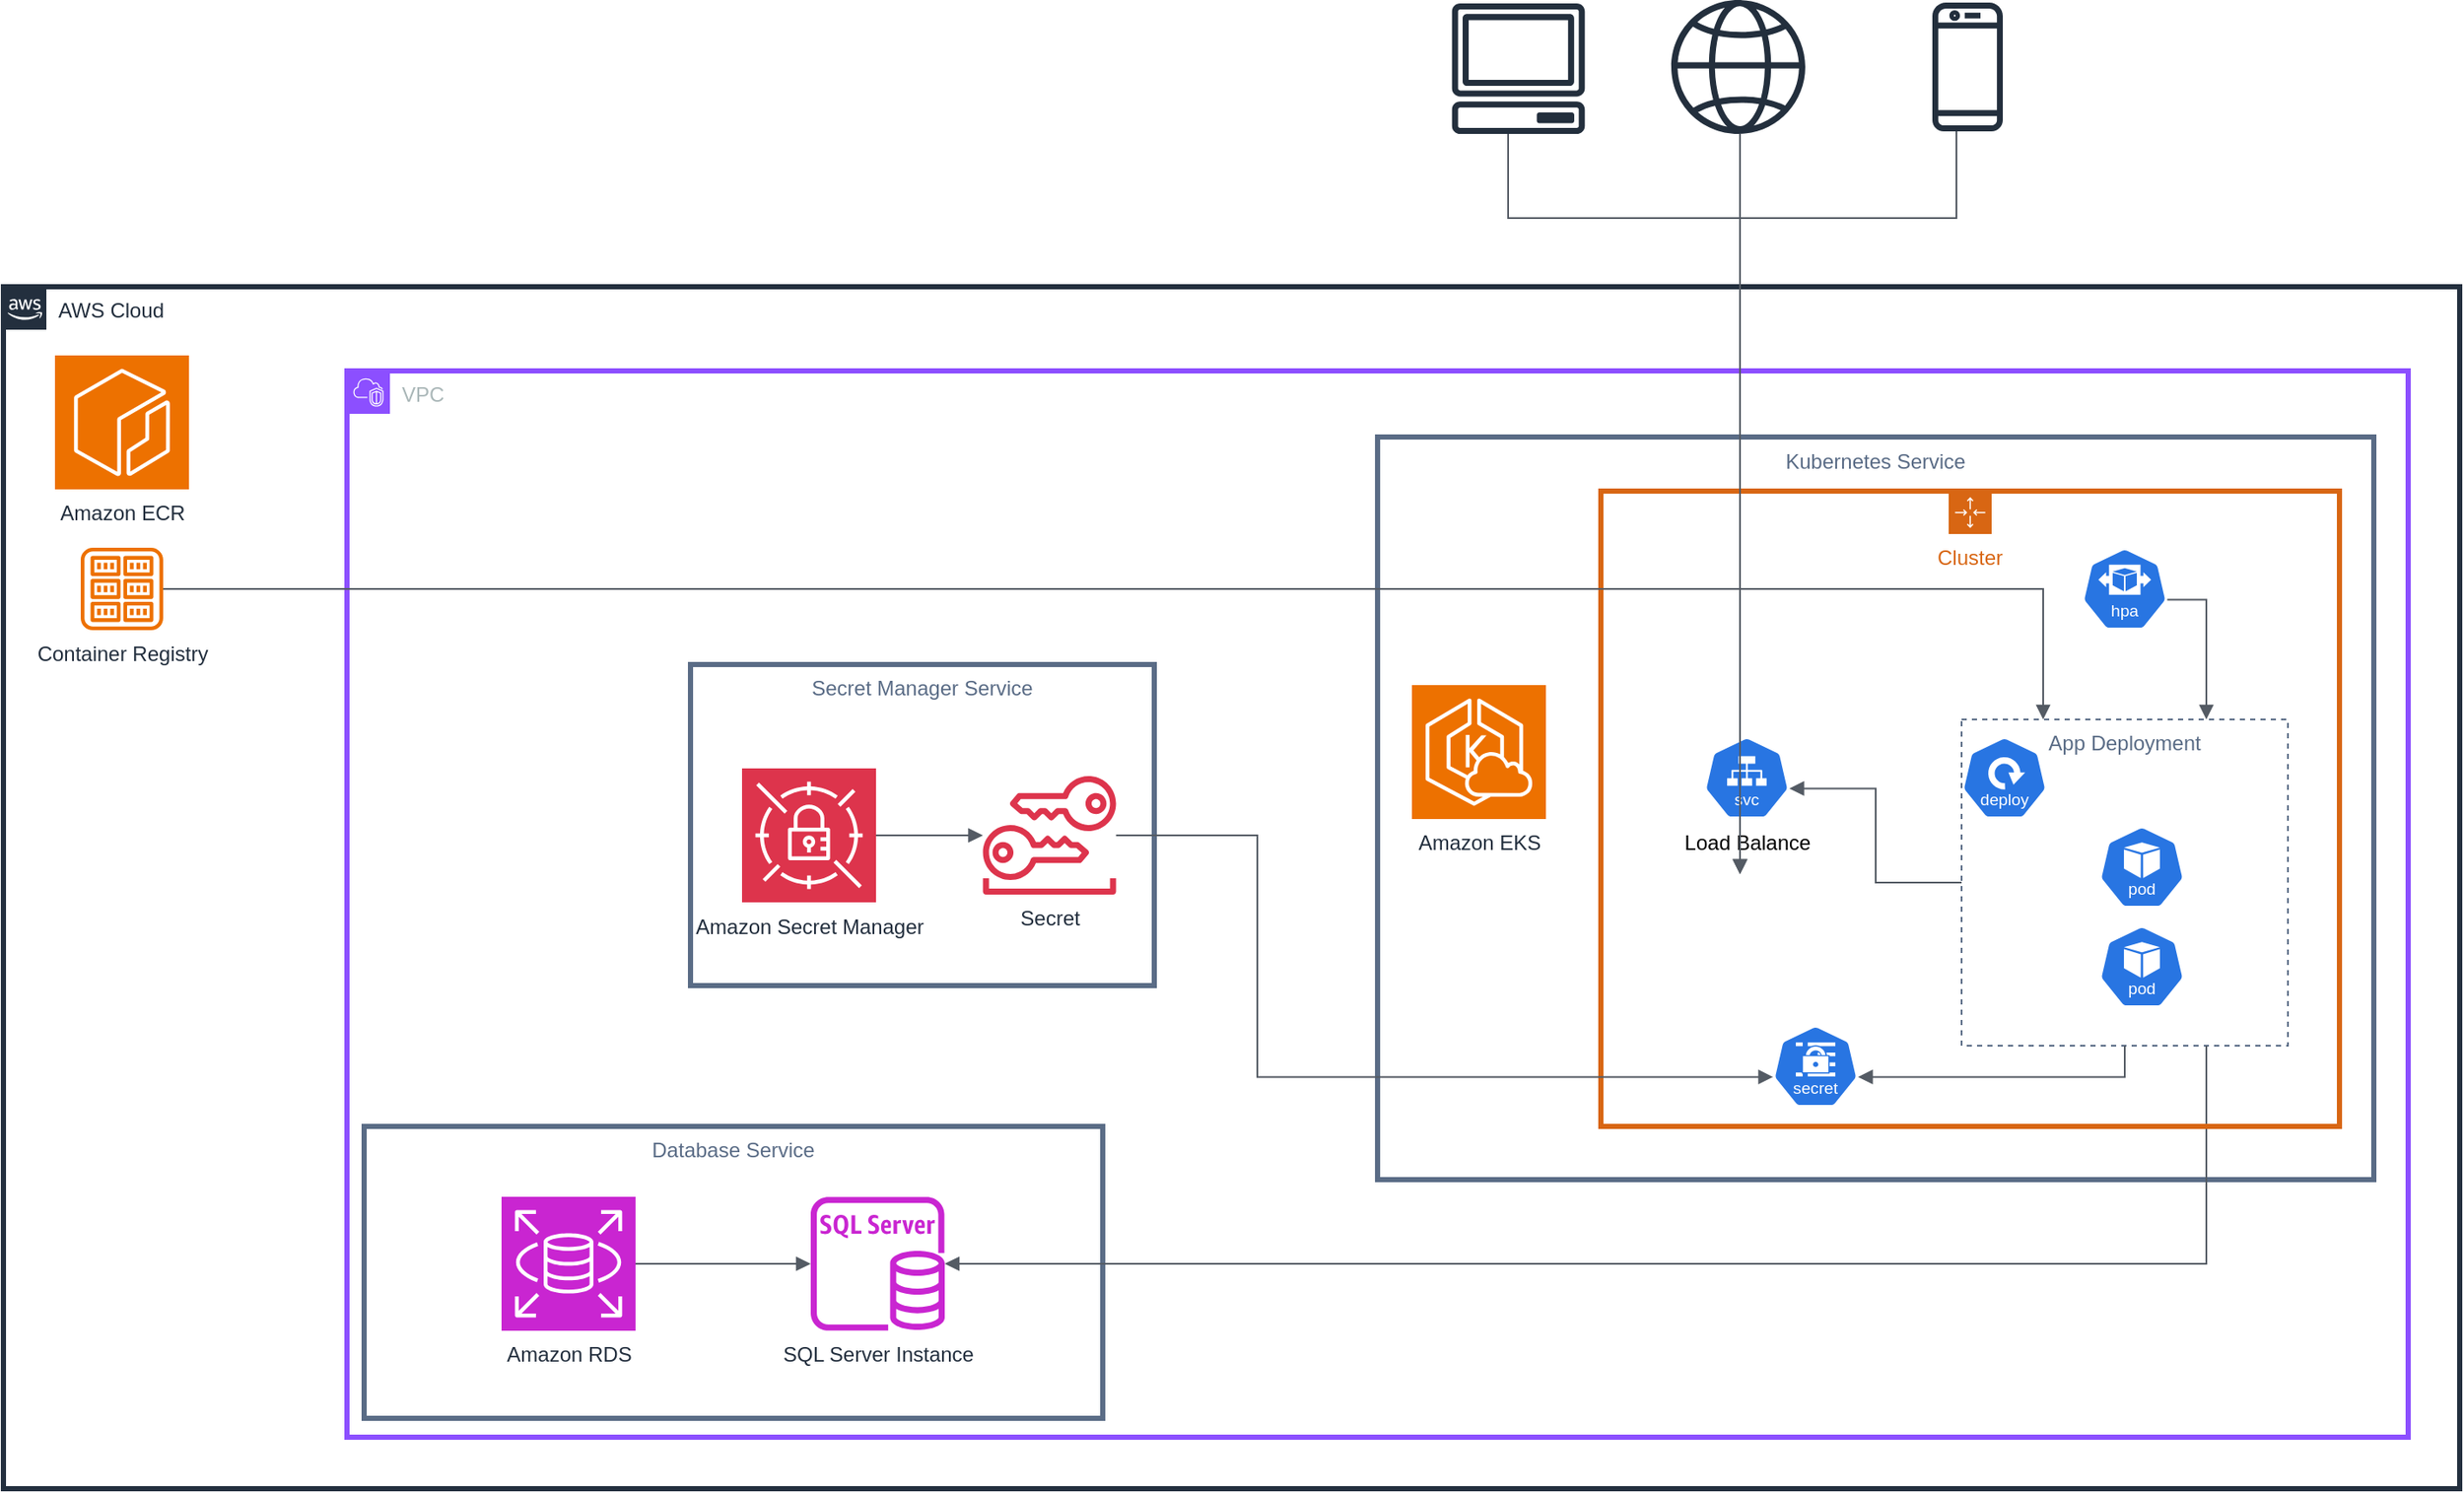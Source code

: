 <mxfile version="24.7.17">
  <diagram name="Página-1" id="YrbzbB4u4xsV5T4cy86H">
    <mxGraphModel dx="2087" dy="1315" grid="0" gridSize="10" guides="1" tooltips="1" connect="1" arrows="1" fold="1" page="0" pageScale="1" pageWidth="827" pageHeight="1169" math="0" shadow="0">
      <root>
        <mxCell id="0" />
        <mxCell id="1" parent="0" />
        <mxCell id="O18itCTXoVbGsk_E1Cya-55" value="VPC" style="points=[[0,0],[0.25,0],[0.5,0],[0.75,0],[1,0],[1,0.25],[1,0.5],[1,0.75],[1,1],[0.75,1],[0.5,1],[0.25,1],[0,1],[0,0.75],[0,0.5],[0,0.25]];outlineConnect=0;gradientColor=none;html=1;whiteSpace=wrap;fontSize=12;fontStyle=0;container=1;pointerEvents=0;collapsible=0;recursiveResize=0;shape=mxgraph.aws4.group;grIcon=mxgraph.aws4.group_vpc2;strokeColor=#8C4FFF;fillColor=none;verticalAlign=top;align=left;spacingLeft=30;fontColor=#AAB7B8;dashed=0;strokeWidth=3;" vertex="1" parent="1">
          <mxGeometry x="200" y="49" width="1200" height="621" as="geometry" />
        </mxCell>
        <mxCell id="O18itCTXoVbGsk_E1Cya-66" value="Kubernetes Service" style="fillColor=none;strokeColor=#5A6C86;verticalAlign=top;fontStyle=0;fontColor=#5A6C86;whiteSpace=wrap;html=1;strokeWidth=3;" vertex="1" parent="O18itCTXoVbGsk_E1Cya-55">
          <mxGeometry x="600" y="38.5" width="580" height="432.5" as="geometry" />
        </mxCell>
        <mxCell id="O18itCTXoVbGsk_E1Cya-64" value="Database Service" style="fillColor=none;strokeColor=#5A6C86;verticalAlign=top;fontStyle=0;fontColor=#5A6C86;whiteSpace=wrap;html=1;strokeWidth=3;" vertex="1" parent="O18itCTXoVbGsk_E1Cya-55">
          <mxGeometry x="10" y="440" width="430" height="170" as="geometry" />
        </mxCell>
        <mxCell id="O18itCTXoVbGsk_E1Cya-61" value="Secret Manager Service" style="fillColor=none;strokeColor=#5A6C86;verticalAlign=top;fontStyle=0;fontColor=#5A6C86;whiteSpace=wrap;html=1;strokeWidth=3;" vertex="1" parent="O18itCTXoVbGsk_E1Cya-55">
          <mxGeometry x="200" y="171" width="270" height="187" as="geometry" />
        </mxCell>
        <mxCell id="O18itCTXoVbGsk_E1Cya-31" value="Secret" style="sketch=0;outlineConnect=0;fontColor=#232F3E;gradientColor=none;fillColor=#DD344C;strokeColor=none;dashed=0;verticalLabelPosition=bottom;verticalAlign=top;align=center;html=1;fontSize=12;fontStyle=0;aspect=fixed;pointerEvents=1;shape=mxgraph.aws4.long_term_security_credential;" vertex="1" parent="O18itCTXoVbGsk_E1Cya-55">
          <mxGeometry x="370" y="236" width="78" height="69" as="geometry" />
        </mxCell>
        <mxCell id="O18itCTXoVbGsk_E1Cya-29" value="SQL Server Instance" style="sketch=0;outlineConnect=0;fontColor=#232F3E;gradientColor=none;fillColor=#C925D1;strokeColor=none;dashed=0;verticalLabelPosition=bottom;verticalAlign=top;align=center;html=1;fontSize=12;fontStyle=0;aspect=fixed;pointerEvents=1;shape=mxgraph.aws4.rds_sql_server_instance;" vertex="1" parent="O18itCTXoVbGsk_E1Cya-55">
          <mxGeometry x="270" y="481" width="78" height="78" as="geometry" />
        </mxCell>
        <mxCell id="O18itCTXoVbGsk_E1Cya-28" value="Amazon RDS" style="sketch=0;points=[[0,0,0],[0.25,0,0],[0.5,0,0],[0.75,0,0],[1,0,0],[0,1,0],[0.25,1,0],[0.5,1,0],[0.75,1,0],[1,1,0],[0,0.25,0],[0,0.5,0],[0,0.75,0],[1,0.25,0],[1,0.5,0],[1,0.75,0]];outlineConnect=0;fontColor=#232F3E;fillColor=#C925D1;strokeColor=#ffffff;dashed=0;verticalLabelPosition=bottom;verticalAlign=top;align=center;html=1;fontSize=12;fontStyle=0;aspect=fixed;shape=mxgraph.aws4.resourceIcon;resIcon=mxgraph.aws4.rds;" vertex="1" parent="O18itCTXoVbGsk_E1Cya-55">
          <mxGeometry x="90" y="481" width="78" height="78" as="geometry" />
        </mxCell>
        <mxCell id="O18itCTXoVbGsk_E1Cya-32" value="Amazon Secret Manager" style="sketch=0;points=[[0,0,0],[0.25,0,0],[0.5,0,0],[0.75,0,0],[1,0,0],[0,1,0],[0.25,1,0],[0.5,1,0],[0.75,1,0],[1,1,0],[0,0.25,0],[0,0.5,0],[0,0.75,0],[1,0.25,0],[1,0.5,0],[1,0.75,0]];outlineConnect=0;fontColor=#232F3E;fillColor=#DD344C;strokeColor=#ffffff;dashed=0;verticalLabelPosition=bottom;verticalAlign=top;align=center;html=1;fontSize=12;fontStyle=0;aspect=fixed;shape=mxgraph.aws4.resourceIcon;resIcon=mxgraph.aws4.secrets_manager;" vertex="1" parent="O18itCTXoVbGsk_E1Cya-55">
          <mxGeometry x="230" y="231.5" width="78" height="78" as="geometry" />
        </mxCell>
        <mxCell id="O18itCTXoVbGsk_E1Cya-62" value="" style="edgeStyle=orthogonalEdgeStyle;html=1;endArrow=block;elbow=vertical;startArrow=none;endFill=1;strokeColor=#545B64;rounded=0;exitX=1;exitY=0.5;exitDx=0;exitDy=0;exitPerimeter=0;" edge="1" parent="O18itCTXoVbGsk_E1Cya-55" source="O18itCTXoVbGsk_E1Cya-32" target="O18itCTXoVbGsk_E1Cya-31">
          <mxGeometry width="100" relative="1" as="geometry">
            <mxPoint x="360" y="341" as="sourcePoint" />
            <mxPoint x="460" y="341" as="targetPoint" />
          </mxGeometry>
        </mxCell>
        <mxCell id="O18itCTXoVbGsk_E1Cya-63" value="" style="edgeStyle=orthogonalEdgeStyle;html=1;endArrow=block;elbow=vertical;startArrow=none;endFill=1;strokeColor=#545B64;rounded=0;" edge="1" parent="O18itCTXoVbGsk_E1Cya-55" source="O18itCTXoVbGsk_E1Cya-28" target="O18itCTXoVbGsk_E1Cya-29">
          <mxGeometry width="100" relative="1" as="geometry">
            <mxPoint x="200" y="481" as="sourcePoint" />
            <mxPoint x="89" y="547" as="targetPoint" />
          </mxGeometry>
        </mxCell>
        <mxCell id="O18itCTXoVbGsk_E1Cya-27" value="Amazon EKS" style="sketch=0;points=[[0,0,0],[0.25,0,0],[0.5,0,0],[0.75,0,0],[1,0,0],[0,1,0],[0.25,1,0],[0.5,1,0],[0.75,1,0],[1,1,0],[0,0.25,0],[0,0.5,0],[0,0.75,0],[1,0.25,0],[1,0.5,0],[1,0.75,0]];outlineConnect=0;fontColor=#232F3E;fillColor=#ED7100;strokeColor=#ffffff;dashed=0;verticalLabelPosition=bottom;verticalAlign=top;align=center;html=1;fontSize=12;fontStyle=0;aspect=fixed;shape=mxgraph.aws4.resourceIcon;resIcon=mxgraph.aws4.eks_cloud;" vertex="1" parent="O18itCTXoVbGsk_E1Cya-55">
          <mxGeometry x="620" y="183" width="78" height="78" as="geometry" />
        </mxCell>
        <mxCell id="O18itCTXoVbGsk_E1Cya-20" value="" style="aspect=fixed;sketch=0;html=1;dashed=0;whitespace=wrap;verticalLabelPosition=bottom;verticalAlign=top;fillColor=#2875E2;strokeColor=#ffffff;points=[[0.005,0.63,0],[0.1,0.2,0],[0.9,0.2,0],[0.5,0,0],[0.995,0.63,0],[0.72,0.99,0],[0.5,1,0],[0.28,0.99,0]];shape=mxgraph.kubernetes.icon2;kubernetesLabel=1;prIcon=secret" vertex="1" parent="O18itCTXoVbGsk_E1Cya-55">
          <mxGeometry x="830" y="381" width="50" height="48" as="geometry" />
        </mxCell>
        <mxCell id="O18itCTXoVbGsk_E1Cya-15" value="" style="aspect=fixed;sketch=0;html=1;dashed=0;whitespace=wrap;verticalLabelPosition=bottom;verticalAlign=top;fillColor=#2875E2;strokeColor=#ffffff;points=[[0.005,0.63,0],[0.1,0.2,0],[0.9,0.2,0],[0.5,0,0],[0.995,0.63,0],[0.72,0.99,0],[0.5,1,0],[0.28,0.99,0]];shape=mxgraph.kubernetes.icon2;kubernetesLabel=1;prIcon=pod" vertex="1" parent="O18itCTXoVbGsk_E1Cya-55">
          <mxGeometry x="1020" y="265" width="50" height="48" as="geometry" />
        </mxCell>
        <mxCell id="O18itCTXoVbGsk_E1Cya-14" value="" style="aspect=fixed;sketch=0;html=1;dashed=0;whitespace=wrap;verticalLabelPosition=bottom;verticalAlign=top;fillColor=#2875E2;strokeColor=#ffffff;points=[[0.005,0.63,0],[0.1,0.2,0],[0.9,0.2,0],[0.5,0,0],[0.995,0.63,0],[0.72,0.99,0],[0.5,1,0],[0.28,0.99,0]];shape=mxgraph.kubernetes.icon2;kubernetesLabel=1;prIcon=pod" vertex="1" parent="O18itCTXoVbGsk_E1Cya-55">
          <mxGeometry x="1020" y="323" width="50" height="48" as="geometry" />
        </mxCell>
        <mxCell id="O18itCTXoVbGsk_E1Cya-17" value="" style="aspect=fixed;sketch=0;html=1;dashed=0;whitespace=wrap;verticalLabelPosition=bottom;verticalAlign=top;fillColor=#2875E2;strokeColor=#ffffff;points=[[0.005,0.63,0],[0.1,0.2,0],[0.9,0.2,0],[0.5,0,0],[0.995,0.63,0],[0.72,0.99,0],[0.5,1,0],[0.28,0.99,0]];shape=mxgraph.kubernetes.icon2;kubernetesLabel=1;prIcon=deploy" vertex="1" parent="O18itCTXoVbGsk_E1Cya-55">
          <mxGeometry x="940" y="213" width="50" height="48" as="geometry" />
        </mxCell>
        <mxCell id="O18itCTXoVbGsk_E1Cya-39" value="App Deployment" style="fillColor=none;strokeColor=#5A6C86;dashed=1;verticalAlign=top;fontStyle=0;fontColor=#5A6C86;whiteSpace=wrap;html=1;" vertex="1" parent="O18itCTXoVbGsk_E1Cya-55">
          <mxGeometry x="940" y="203" width="190" height="190" as="geometry" />
        </mxCell>
        <mxCell id="O18itCTXoVbGsk_E1Cya-42" value="" style="edgeStyle=orthogonalEdgeStyle;html=1;endArrow=block;elbow=vertical;startArrow=none;endFill=1;strokeColor=#545B64;rounded=0;exitX=0.75;exitY=1;exitDx=0;exitDy=0;" edge="1" parent="O18itCTXoVbGsk_E1Cya-55" source="O18itCTXoVbGsk_E1Cya-39" target="O18itCTXoVbGsk_E1Cya-29">
          <mxGeometry width="100" relative="1" as="geometry">
            <mxPoint x="80" y="641" as="sourcePoint" />
            <mxPoint x="560" y="731" as="targetPoint" />
            <Array as="points">
              <mxPoint x="1083" y="520" />
            </Array>
          </mxGeometry>
        </mxCell>
        <mxCell id="O18itCTXoVbGsk_E1Cya-18" value="Load Balance" style="aspect=fixed;sketch=0;html=1;dashed=0;whitespace=wrap;verticalLabelPosition=bottom;verticalAlign=top;fillColor=#2875E2;strokeColor=#ffffff;points=[[0.005,0.63,0],[0.1,0.2,0],[0.9,0.2,0],[0.5,0,0],[0.995,0.63,0],[0.72,0.99,0],[0.5,1,0],[0.28,0.99,0]];shape=mxgraph.kubernetes.icon2;kubernetesLabel=1;prIcon=svc" vertex="1" parent="O18itCTXoVbGsk_E1Cya-55">
          <mxGeometry x="790" y="213" width="50" height="48" as="geometry" />
        </mxCell>
        <mxCell id="O18itCTXoVbGsk_E1Cya-38" value="" style="edgeStyle=orthogonalEdgeStyle;html=1;endArrow=block;elbow=vertical;startArrow=none;endFill=1;strokeColor=#545B64;rounded=0;exitX=0;exitY=0.5;exitDx=0;exitDy=0;entryX=0.995;entryY=0.63;entryDx=0;entryDy=0;entryPerimeter=0;" edge="1" parent="O18itCTXoVbGsk_E1Cya-55" source="O18itCTXoVbGsk_E1Cya-39" target="O18itCTXoVbGsk_E1Cya-18">
          <mxGeometry width="100" relative="1" as="geometry">
            <mxPoint x="790" y="493" as="sourcePoint" />
            <mxPoint x="890" y="493" as="targetPoint" />
          </mxGeometry>
        </mxCell>
        <mxCell id="O18itCTXoVbGsk_E1Cya-19" value="" style="aspect=fixed;sketch=0;html=1;dashed=0;whitespace=wrap;verticalLabelPosition=bottom;verticalAlign=top;fillColor=#2875E2;strokeColor=#ffffff;points=[[0.005,0.63,0],[0.1,0.2,0],[0.9,0.2,0],[0.5,0,0],[0.995,0.63,0],[0.72,0.99,0],[0.5,1,0],[0.28,0.99,0]];shape=mxgraph.kubernetes.icon2;kubernetesLabel=1;prIcon=hpa" vertex="1" parent="O18itCTXoVbGsk_E1Cya-55">
          <mxGeometry x="1010" y="103" width="50" height="48" as="geometry" />
        </mxCell>
        <mxCell id="O18itCTXoVbGsk_E1Cya-54" value="" style="edgeStyle=orthogonalEdgeStyle;html=1;endArrow=block;elbow=vertical;startArrow=none;endFill=1;strokeColor=#545B64;rounded=0;exitX=0.995;exitY=0.63;exitDx=0;exitDy=0;exitPerimeter=0;entryX=0.75;entryY=0;entryDx=0;entryDy=0;" edge="1" parent="O18itCTXoVbGsk_E1Cya-55" source="O18itCTXoVbGsk_E1Cya-19" target="O18itCTXoVbGsk_E1Cya-39">
          <mxGeometry width="100" relative="1" as="geometry">
            <mxPoint x="1060" y="113" as="sourcePoint" />
            <mxPoint x="1160" y="113" as="targetPoint" />
          </mxGeometry>
        </mxCell>
        <mxCell id="O18itCTXoVbGsk_E1Cya-67" value="Cluster" style="points=[[0,0],[0.25,0],[0.5,0],[0.75,0],[1,0],[1,0.25],[1,0.5],[1,0.75],[1,1],[0.75,1],[0.5,1],[0.25,1],[0,1],[0,0.75],[0,0.5],[0,0.25]];outlineConnect=0;gradientColor=none;html=1;whiteSpace=wrap;fontSize=12;fontStyle=0;container=1;pointerEvents=0;collapsible=0;recursiveResize=0;shape=mxgraph.aws4.groupCenter;grIcon=mxgraph.aws4.group_auto_scaling_group;grStroke=1;strokeColor=#D86613;fillColor=none;verticalAlign=top;align=center;fontColor=#D86613;spacingTop=25;strokeWidth=3;" vertex="1" parent="O18itCTXoVbGsk_E1Cya-55">
          <mxGeometry x="730" y="70" width="430" height="370" as="geometry" />
        </mxCell>
        <mxCell id="O18itCTXoVbGsk_E1Cya-68" value="" style="edgeStyle=orthogonalEdgeStyle;html=1;endArrow=block;elbow=vertical;startArrow=none;endFill=1;strokeColor=#545B64;rounded=0;entryX=0.005;entryY=0.63;entryDx=0;entryDy=0;entryPerimeter=0;" edge="1" parent="O18itCTXoVbGsk_E1Cya-55" source="O18itCTXoVbGsk_E1Cya-31" target="O18itCTXoVbGsk_E1Cya-20">
          <mxGeometry width="100" relative="1" as="geometry">
            <mxPoint x="460" y="371" as="sourcePoint" />
            <mxPoint x="560" y="371" as="targetPoint" />
            <Array as="points">
              <mxPoint x="530" y="271" />
              <mxPoint x="530" y="411" />
            </Array>
          </mxGeometry>
        </mxCell>
        <mxCell id="O18itCTXoVbGsk_E1Cya-74" value="" style="edgeStyle=orthogonalEdgeStyle;html=1;endArrow=block;elbow=vertical;startArrow=none;endFill=1;strokeColor=#545B64;rounded=0;exitX=0.5;exitY=1;exitDx=0;exitDy=0;entryX=0.995;entryY=0.63;entryDx=0;entryDy=0;entryPerimeter=0;" edge="1" parent="O18itCTXoVbGsk_E1Cya-55" source="O18itCTXoVbGsk_E1Cya-39" target="O18itCTXoVbGsk_E1Cya-20">
          <mxGeometry width="100" relative="1" as="geometry">
            <mxPoint x="959" y="418" as="sourcePoint" />
            <mxPoint x="1059" y="418" as="targetPoint" />
          </mxGeometry>
        </mxCell>
        <mxCell id="O18itCTXoVbGsk_E1Cya-33" value="Amazon ECR" style="sketch=0;points=[[0,0,0],[0.25,0,0],[0.5,0,0],[0.75,0,0],[1,0,0],[0,1,0],[0.25,1,0],[0.5,1,0],[0.75,1,0],[1,1,0],[0,0.25,0],[0,0.5,0],[0,0.75,0],[1,0.25,0],[1,0.5,0],[1,0.75,0]];outlineConnect=0;fontColor=#232F3E;fillColor=#ED7100;strokeColor=#ffffff;dashed=0;verticalLabelPosition=bottom;verticalAlign=top;align=center;html=1;fontSize=12;fontStyle=0;aspect=fixed;shape=mxgraph.aws4.resourceIcon;resIcon=mxgraph.aws4.ecr;" vertex="1" parent="1">
          <mxGeometry x="30" y="40" width="78" height="78" as="geometry" />
        </mxCell>
        <mxCell id="O18itCTXoVbGsk_E1Cya-34" value="Container Registry" style="sketch=0;outlineConnect=0;fontColor=#232F3E;gradientColor=none;fillColor=#ED7100;strokeColor=none;dashed=0;verticalLabelPosition=bottom;verticalAlign=top;align=center;html=1;fontSize=12;fontStyle=0;aspect=fixed;pointerEvents=1;shape=mxgraph.aws4.registry;" vertex="1" parent="1">
          <mxGeometry x="45" y="152" width="48" height="48" as="geometry" />
        </mxCell>
        <mxCell id="O18itCTXoVbGsk_E1Cya-36" value="" style="edgeStyle=orthogonalEdgeStyle;html=1;endArrow=block;elbow=vertical;startArrow=none;endFill=1;strokeColor=#545B64;rounded=0;entryX=0.25;entryY=0;entryDx=0;entryDy=0;" edge="1" parent="1" source="O18itCTXoVbGsk_E1Cya-34" target="O18itCTXoVbGsk_E1Cya-39">
          <mxGeometry width="100" relative="1" as="geometry">
            <mxPoint x="330" y="250" as="sourcePoint" />
            <mxPoint x="1090" y="190" as="targetPoint" />
            <Array as="points">
              <mxPoint x="1188" y="176" />
            </Array>
          </mxGeometry>
        </mxCell>
        <mxCell id="O18itCTXoVbGsk_E1Cya-48" value="" style="sketch=0;outlineConnect=0;fontColor=#232F3E;gradientColor=none;fillColor=#232F3D;strokeColor=none;dashed=0;verticalLabelPosition=bottom;verticalAlign=top;align=center;html=1;fontSize=12;fontStyle=0;aspect=fixed;pointerEvents=1;shape=mxgraph.aws4.globe;" vertex="1" parent="1">
          <mxGeometry x="971" y="-167" width="78" height="78" as="geometry" />
        </mxCell>
        <mxCell id="O18itCTXoVbGsk_E1Cya-49" value="" style="sketch=0;outlineConnect=0;fontColor=#232F3E;gradientColor=none;fillColor=#232F3D;strokeColor=none;dashed=0;verticalLabelPosition=bottom;verticalAlign=top;align=center;html=1;fontSize=12;fontStyle=0;aspect=fixed;pointerEvents=1;shape=mxgraph.aws4.mobile_client;" vertex="1" parent="1">
          <mxGeometry x="1123" y="-167" width="41" height="78" as="geometry" />
        </mxCell>
        <mxCell id="O18itCTXoVbGsk_E1Cya-50" value="" style="sketch=0;outlineConnect=0;fontColor=#232F3E;gradientColor=none;fillColor=#232F3D;strokeColor=none;dashed=0;verticalLabelPosition=bottom;verticalAlign=top;align=center;html=1;fontSize=12;fontStyle=0;aspect=fixed;pointerEvents=1;shape=mxgraph.aws4.client;" vertex="1" parent="1">
          <mxGeometry x="843" y="-165" width="78" height="76" as="geometry" />
        </mxCell>
        <mxCell id="O18itCTXoVbGsk_E1Cya-69" value="AWS Cloud" style="points=[[0,0],[0.25,0],[0.5,0],[0.75,0],[1,0],[1,0.25],[1,0.5],[1,0.75],[1,1],[0.75,1],[0.5,1],[0.25,1],[0,1],[0,0.75],[0,0.5],[0,0.25]];outlineConnect=0;gradientColor=none;html=1;whiteSpace=wrap;fontSize=12;fontStyle=0;container=1;pointerEvents=0;collapsible=0;recursiveResize=0;shape=mxgraph.aws4.group;grIcon=mxgraph.aws4.group_aws_cloud_alt;strokeColor=#232F3E;fillColor=none;verticalAlign=top;align=left;spacingLeft=30;fontColor=#232F3E;dashed=0;strokeWidth=3;" vertex="1" parent="1">
          <mxGeometry width="1430" height="700" as="geometry" />
        </mxCell>
        <mxCell id="O18itCTXoVbGsk_E1Cya-71" value="" style="edgeStyle=orthogonalEdgeStyle;html=1;endArrow=block;elbow=vertical;startArrow=none;endFill=1;strokeColor=#545B64;rounded=0;entryX=0.5;entryY=0;entryDx=0;entryDy=0;entryPerimeter=0;" edge="1" parent="1" source="O18itCTXoVbGsk_E1Cya-50">
          <mxGeometry width="100" relative="1" as="geometry">
            <mxPoint x="866" y="20" as="sourcePoint" />
            <mxPoint x="1011" y="342" as="targetPoint" />
            <Array as="points">
              <mxPoint x="876" y="-40" />
              <mxPoint x="1011" y="-40" />
            </Array>
          </mxGeometry>
        </mxCell>
        <mxCell id="O18itCTXoVbGsk_E1Cya-72" value="" style="edgeStyle=orthogonalEdgeStyle;html=1;endArrow=block;elbow=vertical;startArrow=none;endFill=1;strokeColor=#545B64;rounded=0;entryX=0.5;entryY=0;entryDx=0;entryDy=0;entryPerimeter=0;" edge="1" parent="1" source="O18itCTXoVbGsk_E1Cya-48">
          <mxGeometry width="100" relative="1" as="geometry">
            <mxPoint x="996" y="-80" as="sourcePoint" />
            <mxPoint x="1011" y="342" as="targetPoint" />
            <Array as="points">
              <mxPoint x="1011" y="20" />
              <mxPoint x="1011" y="20" />
            </Array>
          </mxGeometry>
        </mxCell>
        <mxCell id="O18itCTXoVbGsk_E1Cya-73" value="" style="edgeStyle=orthogonalEdgeStyle;html=1;endArrow=block;elbow=vertical;startArrow=none;endFill=1;strokeColor=#545B64;rounded=0;entryX=0.5;entryY=0;entryDx=0;entryDy=0;entryPerimeter=0;" edge="1" parent="1" source="O18itCTXoVbGsk_E1Cya-49">
          <mxGeometry width="100" relative="1" as="geometry">
            <mxPoint x="1056" y="10" as="sourcePoint" />
            <mxPoint x="1011" y="342" as="targetPoint" />
            <Array as="points">
              <mxPoint x="1137" y="-40" />
              <mxPoint x="1011" y="-40" />
            </Array>
          </mxGeometry>
        </mxCell>
      </root>
    </mxGraphModel>
  </diagram>
</mxfile>
